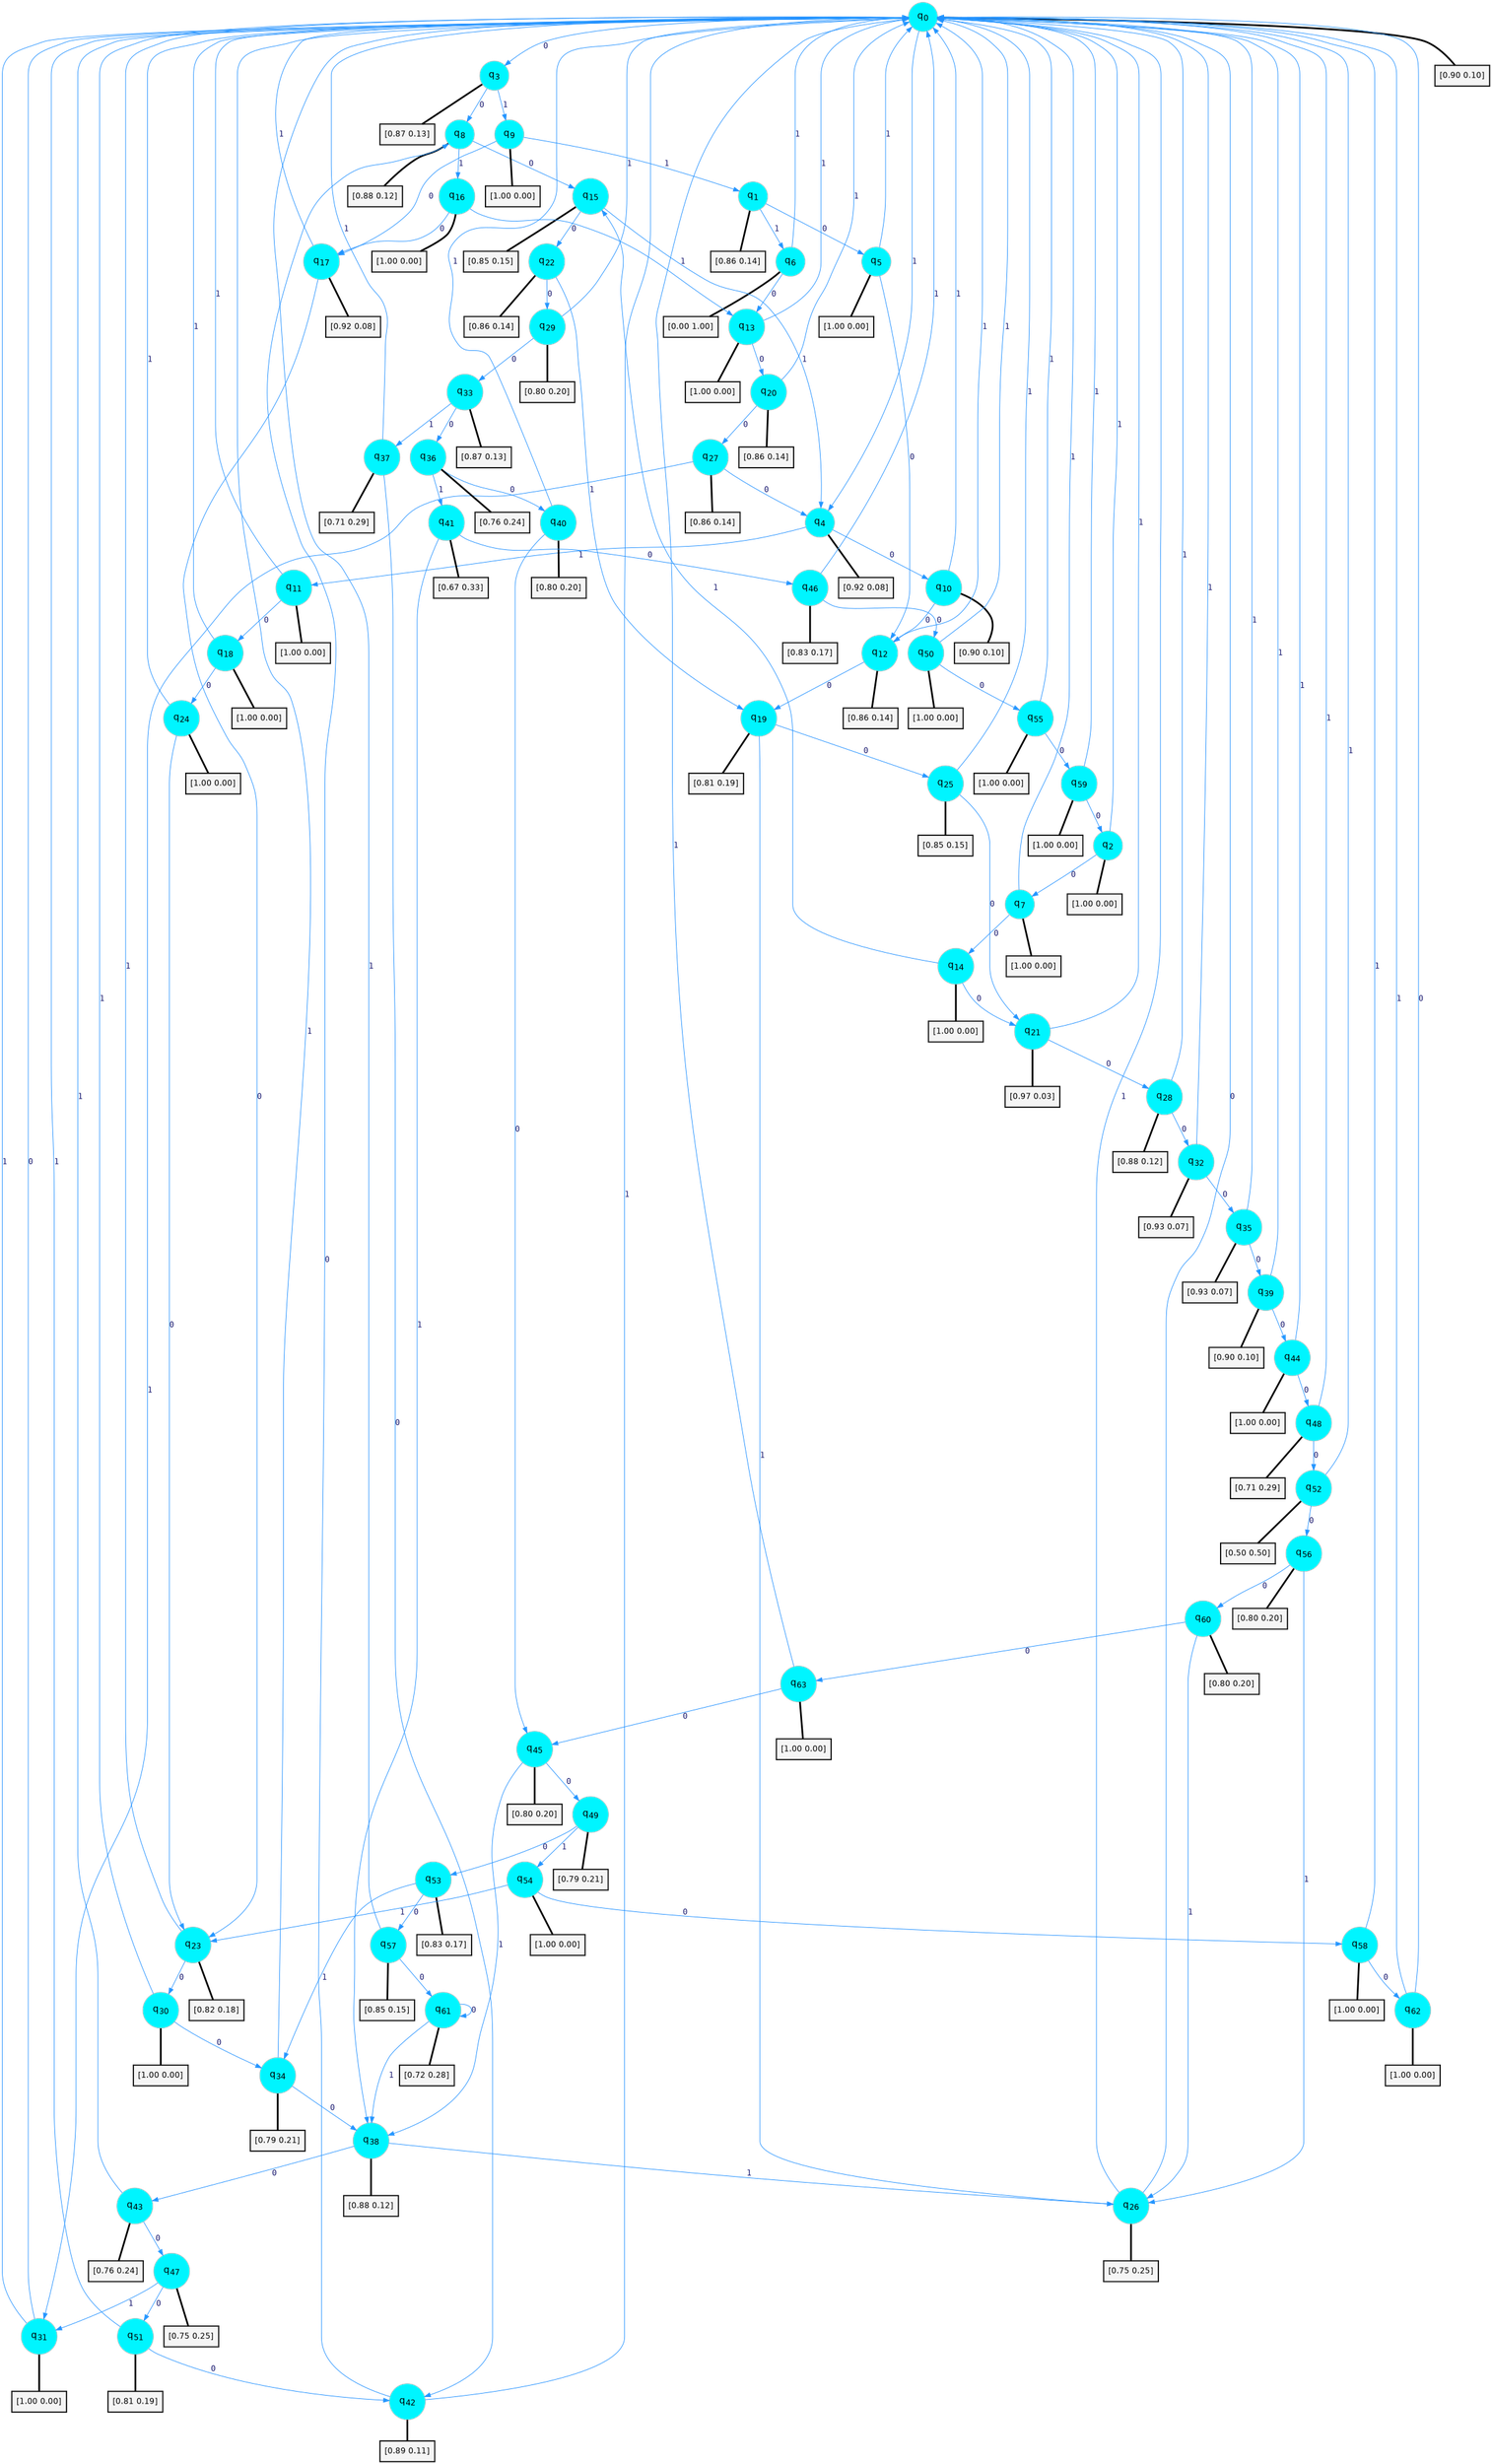 digraph G {
graph [
bgcolor=transparent, dpi=300, rankdir=TD, size="40,25"];
node [
color=gray, fillcolor=turquoise1, fontcolor=black, fontname=Helvetica, fontsize=16, fontweight=bold, shape=circle, style=filled];
edge [
arrowsize=1, color=dodgerblue1, fontcolor=midnightblue, fontname=courier, fontweight=bold, penwidth=1, style=solid, weight=20];
0[label=<q<SUB>0</SUB>>];
1[label=<q<SUB>1</SUB>>];
2[label=<q<SUB>2</SUB>>];
3[label=<q<SUB>3</SUB>>];
4[label=<q<SUB>4</SUB>>];
5[label=<q<SUB>5</SUB>>];
6[label=<q<SUB>6</SUB>>];
7[label=<q<SUB>7</SUB>>];
8[label=<q<SUB>8</SUB>>];
9[label=<q<SUB>9</SUB>>];
10[label=<q<SUB>10</SUB>>];
11[label=<q<SUB>11</SUB>>];
12[label=<q<SUB>12</SUB>>];
13[label=<q<SUB>13</SUB>>];
14[label=<q<SUB>14</SUB>>];
15[label=<q<SUB>15</SUB>>];
16[label=<q<SUB>16</SUB>>];
17[label=<q<SUB>17</SUB>>];
18[label=<q<SUB>18</SUB>>];
19[label=<q<SUB>19</SUB>>];
20[label=<q<SUB>20</SUB>>];
21[label=<q<SUB>21</SUB>>];
22[label=<q<SUB>22</SUB>>];
23[label=<q<SUB>23</SUB>>];
24[label=<q<SUB>24</SUB>>];
25[label=<q<SUB>25</SUB>>];
26[label=<q<SUB>26</SUB>>];
27[label=<q<SUB>27</SUB>>];
28[label=<q<SUB>28</SUB>>];
29[label=<q<SUB>29</SUB>>];
30[label=<q<SUB>30</SUB>>];
31[label=<q<SUB>31</SUB>>];
32[label=<q<SUB>32</SUB>>];
33[label=<q<SUB>33</SUB>>];
34[label=<q<SUB>34</SUB>>];
35[label=<q<SUB>35</SUB>>];
36[label=<q<SUB>36</SUB>>];
37[label=<q<SUB>37</SUB>>];
38[label=<q<SUB>38</SUB>>];
39[label=<q<SUB>39</SUB>>];
40[label=<q<SUB>40</SUB>>];
41[label=<q<SUB>41</SUB>>];
42[label=<q<SUB>42</SUB>>];
43[label=<q<SUB>43</SUB>>];
44[label=<q<SUB>44</SUB>>];
45[label=<q<SUB>45</SUB>>];
46[label=<q<SUB>46</SUB>>];
47[label=<q<SUB>47</SUB>>];
48[label=<q<SUB>48</SUB>>];
49[label=<q<SUB>49</SUB>>];
50[label=<q<SUB>50</SUB>>];
51[label=<q<SUB>51</SUB>>];
52[label=<q<SUB>52</SUB>>];
53[label=<q<SUB>53</SUB>>];
54[label=<q<SUB>54</SUB>>];
55[label=<q<SUB>55</SUB>>];
56[label=<q<SUB>56</SUB>>];
57[label=<q<SUB>57</SUB>>];
58[label=<q<SUB>58</SUB>>];
59[label=<q<SUB>59</SUB>>];
60[label=<q<SUB>60</SUB>>];
61[label=<q<SUB>61</SUB>>];
62[label=<q<SUB>62</SUB>>];
63[label=<q<SUB>63</SUB>>];
64[label="[0.90 0.10]", shape=box,fontcolor=black, fontname=Helvetica, fontsize=14, penwidth=2, fillcolor=whitesmoke,color=black];
65[label="[0.86 0.14]", shape=box,fontcolor=black, fontname=Helvetica, fontsize=14, penwidth=2, fillcolor=whitesmoke,color=black];
66[label="[1.00 0.00]", shape=box,fontcolor=black, fontname=Helvetica, fontsize=14, penwidth=2, fillcolor=whitesmoke,color=black];
67[label="[0.87 0.13]", shape=box,fontcolor=black, fontname=Helvetica, fontsize=14, penwidth=2, fillcolor=whitesmoke,color=black];
68[label="[0.92 0.08]", shape=box,fontcolor=black, fontname=Helvetica, fontsize=14, penwidth=2, fillcolor=whitesmoke,color=black];
69[label="[1.00 0.00]", shape=box,fontcolor=black, fontname=Helvetica, fontsize=14, penwidth=2, fillcolor=whitesmoke,color=black];
70[label="[0.00 1.00]", shape=box,fontcolor=black, fontname=Helvetica, fontsize=14, penwidth=2, fillcolor=whitesmoke,color=black];
71[label="[1.00 0.00]", shape=box,fontcolor=black, fontname=Helvetica, fontsize=14, penwidth=2, fillcolor=whitesmoke,color=black];
72[label="[0.88 0.12]", shape=box,fontcolor=black, fontname=Helvetica, fontsize=14, penwidth=2, fillcolor=whitesmoke,color=black];
73[label="[1.00 0.00]", shape=box,fontcolor=black, fontname=Helvetica, fontsize=14, penwidth=2, fillcolor=whitesmoke,color=black];
74[label="[0.90 0.10]", shape=box,fontcolor=black, fontname=Helvetica, fontsize=14, penwidth=2, fillcolor=whitesmoke,color=black];
75[label="[1.00 0.00]", shape=box,fontcolor=black, fontname=Helvetica, fontsize=14, penwidth=2, fillcolor=whitesmoke,color=black];
76[label="[0.86 0.14]", shape=box,fontcolor=black, fontname=Helvetica, fontsize=14, penwidth=2, fillcolor=whitesmoke,color=black];
77[label="[1.00 0.00]", shape=box,fontcolor=black, fontname=Helvetica, fontsize=14, penwidth=2, fillcolor=whitesmoke,color=black];
78[label="[1.00 0.00]", shape=box,fontcolor=black, fontname=Helvetica, fontsize=14, penwidth=2, fillcolor=whitesmoke,color=black];
79[label="[0.85 0.15]", shape=box,fontcolor=black, fontname=Helvetica, fontsize=14, penwidth=2, fillcolor=whitesmoke,color=black];
80[label="[1.00 0.00]", shape=box,fontcolor=black, fontname=Helvetica, fontsize=14, penwidth=2, fillcolor=whitesmoke,color=black];
81[label="[0.92 0.08]", shape=box,fontcolor=black, fontname=Helvetica, fontsize=14, penwidth=2, fillcolor=whitesmoke,color=black];
82[label="[1.00 0.00]", shape=box,fontcolor=black, fontname=Helvetica, fontsize=14, penwidth=2, fillcolor=whitesmoke,color=black];
83[label="[0.81 0.19]", shape=box,fontcolor=black, fontname=Helvetica, fontsize=14, penwidth=2, fillcolor=whitesmoke,color=black];
84[label="[0.86 0.14]", shape=box,fontcolor=black, fontname=Helvetica, fontsize=14, penwidth=2, fillcolor=whitesmoke,color=black];
85[label="[0.97 0.03]", shape=box,fontcolor=black, fontname=Helvetica, fontsize=14, penwidth=2, fillcolor=whitesmoke,color=black];
86[label="[0.86 0.14]", shape=box,fontcolor=black, fontname=Helvetica, fontsize=14, penwidth=2, fillcolor=whitesmoke,color=black];
87[label="[0.82 0.18]", shape=box,fontcolor=black, fontname=Helvetica, fontsize=14, penwidth=2, fillcolor=whitesmoke,color=black];
88[label="[1.00 0.00]", shape=box,fontcolor=black, fontname=Helvetica, fontsize=14, penwidth=2, fillcolor=whitesmoke,color=black];
89[label="[0.85 0.15]", shape=box,fontcolor=black, fontname=Helvetica, fontsize=14, penwidth=2, fillcolor=whitesmoke,color=black];
90[label="[0.75 0.25]", shape=box,fontcolor=black, fontname=Helvetica, fontsize=14, penwidth=2, fillcolor=whitesmoke,color=black];
91[label="[0.86 0.14]", shape=box,fontcolor=black, fontname=Helvetica, fontsize=14, penwidth=2, fillcolor=whitesmoke,color=black];
92[label="[0.88 0.12]", shape=box,fontcolor=black, fontname=Helvetica, fontsize=14, penwidth=2, fillcolor=whitesmoke,color=black];
93[label="[0.80 0.20]", shape=box,fontcolor=black, fontname=Helvetica, fontsize=14, penwidth=2, fillcolor=whitesmoke,color=black];
94[label="[1.00 0.00]", shape=box,fontcolor=black, fontname=Helvetica, fontsize=14, penwidth=2, fillcolor=whitesmoke,color=black];
95[label="[1.00 0.00]", shape=box,fontcolor=black, fontname=Helvetica, fontsize=14, penwidth=2, fillcolor=whitesmoke,color=black];
96[label="[0.93 0.07]", shape=box,fontcolor=black, fontname=Helvetica, fontsize=14, penwidth=2, fillcolor=whitesmoke,color=black];
97[label="[0.87 0.13]", shape=box,fontcolor=black, fontname=Helvetica, fontsize=14, penwidth=2, fillcolor=whitesmoke,color=black];
98[label="[0.79 0.21]", shape=box,fontcolor=black, fontname=Helvetica, fontsize=14, penwidth=2, fillcolor=whitesmoke,color=black];
99[label="[0.93 0.07]", shape=box,fontcolor=black, fontname=Helvetica, fontsize=14, penwidth=2, fillcolor=whitesmoke,color=black];
100[label="[0.76 0.24]", shape=box,fontcolor=black, fontname=Helvetica, fontsize=14, penwidth=2, fillcolor=whitesmoke,color=black];
101[label="[0.71 0.29]", shape=box,fontcolor=black, fontname=Helvetica, fontsize=14, penwidth=2, fillcolor=whitesmoke,color=black];
102[label="[0.88 0.12]", shape=box,fontcolor=black, fontname=Helvetica, fontsize=14, penwidth=2, fillcolor=whitesmoke,color=black];
103[label="[0.90 0.10]", shape=box,fontcolor=black, fontname=Helvetica, fontsize=14, penwidth=2, fillcolor=whitesmoke,color=black];
104[label="[0.80 0.20]", shape=box,fontcolor=black, fontname=Helvetica, fontsize=14, penwidth=2, fillcolor=whitesmoke,color=black];
105[label="[0.67 0.33]", shape=box,fontcolor=black, fontname=Helvetica, fontsize=14, penwidth=2, fillcolor=whitesmoke,color=black];
106[label="[0.89 0.11]", shape=box,fontcolor=black, fontname=Helvetica, fontsize=14, penwidth=2, fillcolor=whitesmoke,color=black];
107[label="[0.76 0.24]", shape=box,fontcolor=black, fontname=Helvetica, fontsize=14, penwidth=2, fillcolor=whitesmoke,color=black];
108[label="[1.00 0.00]", shape=box,fontcolor=black, fontname=Helvetica, fontsize=14, penwidth=2, fillcolor=whitesmoke,color=black];
109[label="[0.80 0.20]", shape=box,fontcolor=black, fontname=Helvetica, fontsize=14, penwidth=2, fillcolor=whitesmoke,color=black];
110[label="[0.83 0.17]", shape=box,fontcolor=black, fontname=Helvetica, fontsize=14, penwidth=2, fillcolor=whitesmoke,color=black];
111[label="[0.75 0.25]", shape=box,fontcolor=black, fontname=Helvetica, fontsize=14, penwidth=2, fillcolor=whitesmoke,color=black];
112[label="[0.71 0.29]", shape=box,fontcolor=black, fontname=Helvetica, fontsize=14, penwidth=2, fillcolor=whitesmoke,color=black];
113[label="[0.79 0.21]", shape=box,fontcolor=black, fontname=Helvetica, fontsize=14, penwidth=2, fillcolor=whitesmoke,color=black];
114[label="[1.00 0.00]", shape=box,fontcolor=black, fontname=Helvetica, fontsize=14, penwidth=2, fillcolor=whitesmoke,color=black];
115[label="[0.81 0.19]", shape=box,fontcolor=black, fontname=Helvetica, fontsize=14, penwidth=2, fillcolor=whitesmoke,color=black];
116[label="[0.50 0.50]", shape=box,fontcolor=black, fontname=Helvetica, fontsize=14, penwidth=2, fillcolor=whitesmoke,color=black];
117[label="[0.83 0.17]", shape=box,fontcolor=black, fontname=Helvetica, fontsize=14, penwidth=2, fillcolor=whitesmoke,color=black];
118[label="[1.00 0.00]", shape=box,fontcolor=black, fontname=Helvetica, fontsize=14, penwidth=2, fillcolor=whitesmoke,color=black];
119[label="[1.00 0.00]", shape=box,fontcolor=black, fontname=Helvetica, fontsize=14, penwidth=2, fillcolor=whitesmoke,color=black];
120[label="[0.80 0.20]", shape=box,fontcolor=black, fontname=Helvetica, fontsize=14, penwidth=2, fillcolor=whitesmoke,color=black];
121[label="[0.85 0.15]", shape=box,fontcolor=black, fontname=Helvetica, fontsize=14, penwidth=2, fillcolor=whitesmoke,color=black];
122[label="[1.00 0.00]", shape=box,fontcolor=black, fontname=Helvetica, fontsize=14, penwidth=2, fillcolor=whitesmoke,color=black];
123[label="[1.00 0.00]", shape=box,fontcolor=black, fontname=Helvetica, fontsize=14, penwidth=2, fillcolor=whitesmoke,color=black];
124[label="[0.80 0.20]", shape=box,fontcolor=black, fontname=Helvetica, fontsize=14, penwidth=2, fillcolor=whitesmoke,color=black];
125[label="[0.72 0.28]", shape=box,fontcolor=black, fontname=Helvetica, fontsize=14, penwidth=2, fillcolor=whitesmoke,color=black];
126[label="[1.00 0.00]", shape=box,fontcolor=black, fontname=Helvetica, fontsize=14, penwidth=2, fillcolor=whitesmoke,color=black];
127[label="[1.00 0.00]", shape=box,fontcolor=black, fontname=Helvetica, fontsize=14, penwidth=2, fillcolor=whitesmoke,color=black];
0->3 [label=0];
0->4 [label=1];
0->64 [arrowhead=none, penwidth=3,color=black];
1->5 [label=0];
1->6 [label=1];
1->65 [arrowhead=none, penwidth=3,color=black];
2->7 [label=0];
2->0 [label=1];
2->66 [arrowhead=none, penwidth=3,color=black];
3->8 [label=0];
3->9 [label=1];
3->67 [arrowhead=none, penwidth=3,color=black];
4->10 [label=0];
4->11 [label=1];
4->68 [arrowhead=none, penwidth=3,color=black];
5->12 [label=0];
5->0 [label=1];
5->69 [arrowhead=none, penwidth=3,color=black];
6->13 [label=0];
6->0 [label=1];
6->70 [arrowhead=none, penwidth=3,color=black];
7->14 [label=0];
7->0 [label=1];
7->71 [arrowhead=none, penwidth=3,color=black];
8->15 [label=0];
8->16 [label=1];
8->72 [arrowhead=none, penwidth=3,color=black];
9->17 [label=0];
9->1 [label=1];
9->73 [arrowhead=none, penwidth=3,color=black];
10->12 [label=0];
10->0 [label=1];
10->74 [arrowhead=none, penwidth=3,color=black];
11->18 [label=0];
11->0 [label=1];
11->75 [arrowhead=none, penwidth=3,color=black];
12->19 [label=0];
12->0 [label=1];
12->76 [arrowhead=none, penwidth=3,color=black];
13->20 [label=0];
13->0 [label=1];
13->77 [arrowhead=none, penwidth=3,color=black];
14->21 [label=0];
14->15 [label=1];
14->78 [arrowhead=none, penwidth=3,color=black];
15->22 [label=0];
15->4 [label=1];
15->79 [arrowhead=none, penwidth=3,color=black];
16->17 [label=0];
16->13 [label=1];
16->80 [arrowhead=none, penwidth=3,color=black];
17->23 [label=0];
17->0 [label=1];
17->81 [arrowhead=none, penwidth=3,color=black];
18->24 [label=0];
18->0 [label=1];
18->82 [arrowhead=none, penwidth=3,color=black];
19->25 [label=0];
19->26 [label=1];
19->83 [arrowhead=none, penwidth=3,color=black];
20->27 [label=0];
20->0 [label=1];
20->84 [arrowhead=none, penwidth=3,color=black];
21->28 [label=0];
21->0 [label=1];
21->85 [arrowhead=none, penwidth=3,color=black];
22->29 [label=0];
22->19 [label=1];
22->86 [arrowhead=none, penwidth=3,color=black];
23->30 [label=0];
23->0 [label=1];
23->87 [arrowhead=none, penwidth=3,color=black];
24->23 [label=0];
24->0 [label=1];
24->88 [arrowhead=none, penwidth=3,color=black];
25->21 [label=0];
25->0 [label=1];
25->89 [arrowhead=none, penwidth=3,color=black];
26->0 [label=0];
26->0 [label=1];
26->90 [arrowhead=none, penwidth=3,color=black];
27->4 [label=0];
27->31 [label=1];
27->91 [arrowhead=none, penwidth=3,color=black];
28->32 [label=0];
28->0 [label=1];
28->92 [arrowhead=none, penwidth=3,color=black];
29->33 [label=0];
29->0 [label=1];
29->93 [arrowhead=none, penwidth=3,color=black];
30->34 [label=0];
30->0 [label=1];
30->94 [arrowhead=none, penwidth=3,color=black];
31->0 [label=0];
31->0 [label=1];
31->95 [arrowhead=none, penwidth=3,color=black];
32->35 [label=0];
32->0 [label=1];
32->96 [arrowhead=none, penwidth=3,color=black];
33->36 [label=0];
33->37 [label=1];
33->97 [arrowhead=none, penwidth=3,color=black];
34->38 [label=0];
34->0 [label=1];
34->98 [arrowhead=none, penwidth=3,color=black];
35->39 [label=0];
35->0 [label=1];
35->99 [arrowhead=none, penwidth=3,color=black];
36->40 [label=0];
36->41 [label=1];
36->100 [arrowhead=none, penwidth=3,color=black];
37->42 [label=0];
37->0 [label=1];
37->101 [arrowhead=none, penwidth=3,color=black];
38->43 [label=0];
38->26 [label=1];
38->102 [arrowhead=none, penwidth=3,color=black];
39->44 [label=0];
39->0 [label=1];
39->103 [arrowhead=none, penwidth=3,color=black];
40->45 [label=0];
40->0 [label=1];
40->104 [arrowhead=none, penwidth=3,color=black];
41->46 [label=0];
41->38 [label=1];
41->105 [arrowhead=none, penwidth=3,color=black];
42->8 [label=0];
42->0 [label=1];
42->106 [arrowhead=none, penwidth=3,color=black];
43->47 [label=0];
43->0 [label=1];
43->107 [arrowhead=none, penwidth=3,color=black];
44->48 [label=0];
44->0 [label=1];
44->108 [arrowhead=none, penwidth=3,color=black];
45->49 [label=0];
45->38 [label=1];
45->109 [arrowhead=none, penwidth=3,color=black];
46->50 [label=0];
46->0 [label=1];
46->110 [arrowhead=none, penwidth=3,color=black];
47->51 [label=0];
47->31 [label=1];
47->111 [arrowhead=none, penwidth=3,color=black];
48->52 [label=0];
48->0 [label=1];
48->112 [arrowhead=none, penwidth=3,color=black];
49->53 [label=0];
49->54 [label=1];
49->113 [arrowhead=none, penwidth=3,color=black];
50->55 [label=0];
50->0 [label=1];
50->114 [arrowhead=none, penwidth=3,color=black];
51->42 [label=0];
51->0 [label=1];
51->115 [arrowhead=none, penwidth=3,color=black];
52->56 [label=0];
52->0 [label=1];
52->116 [arrowhead=none, penwidth=3,color=black];
53->57 [label=0];
53->34 [label=1];
53->117 [arrowhead=none, penwidth=3,color=black];
54->58 [label=0];
54->23 [label=1];
54->118 [arrowhead=none, penwidth=3,color=black];
55->59 [label=0];
55->0 [label=1];
55->119 [arrowhead=none, penwidth=3,color=black];
56->60 [label=0];
56->26 [label=1];
56->120 [arrowhead=none, penwidth=3,color=black];
57->61 [label=0];
57->0 [label=1];
57->121 [arrowhead=none, penwidth=3,color=black];
58->62 [label=0];
58->0 [label=1];
58->122 [arrowhead=none, penwidth=3,color=black];
59->2 [label=0];
59->0 [label=1];
59->123 [arrowhead=none, penwidth=3,color=black];
60->63 [label=0];
60->26 [label=1];
60->124 [arrowhead=none, penwidth=3,color=black];
61->61 [label=0];
61->38 [label=1];
61->125 [arrowhead=none, penwidth=3,color=black];
62->0 [label=0];
62->0 [label=1];
62->126 [arrowhead=none, penwidth=3,color=black];
63->45 [label=0];
63->0 [label=1];
63->127 [arrowhead=none, penwidth=3,color=black];
}

